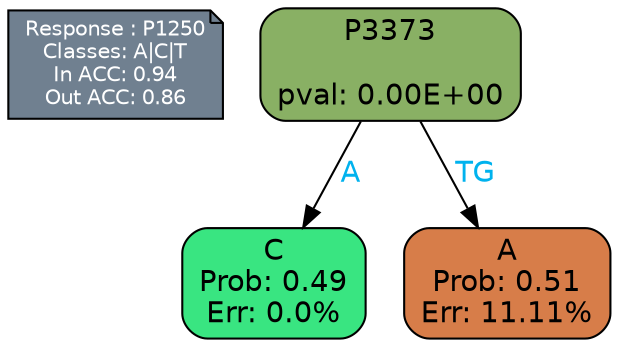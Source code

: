 digraph Tree {
node [shape=box, style="filled, rounded", color="black", fontname=helvetica] ;
graph [ranksep=equally, splines=polylines, bgcolor=transparent, dpi=600] ;
edge [fontname=helvetica] ;
LEGEND [label="Response : P1250
Classes: A|C|T
In ACC: 0.94
Out ACC: 0.86
",shape=note,align=left,style=filled,fillcolor="slategray",fontcolor="white",fontsize=10];1 [label="P3373

pval: 0.00E+00", fillcolor="#89b064"] ;
2 [label="C
Prob: 0.49
Err: 0.0%", fillcolor="#39e581"] ;
3 [label="A
Prob: 0.51
Err: 11.11%", fillcolor="#d77d49"] ;
1 -> 2 [label="A",fontcolor=deepskyblue2] ;
1 -> 3 [label="TG",fontcolor=deepskyblue2] ;
{rank = same; 2;3;}{rank = same; LEGEND;1;}}